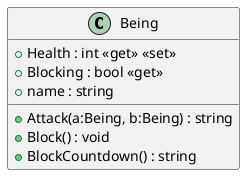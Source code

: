 @startuml
class Being {
    + Health : int <<get>> <<set>>
    + Blocking : bool <<get>>
    + name : string
    + Attack(a:Being, b:Being) : string
    + Block() : void
    + BlockCountdown() : string
}
@enduml
